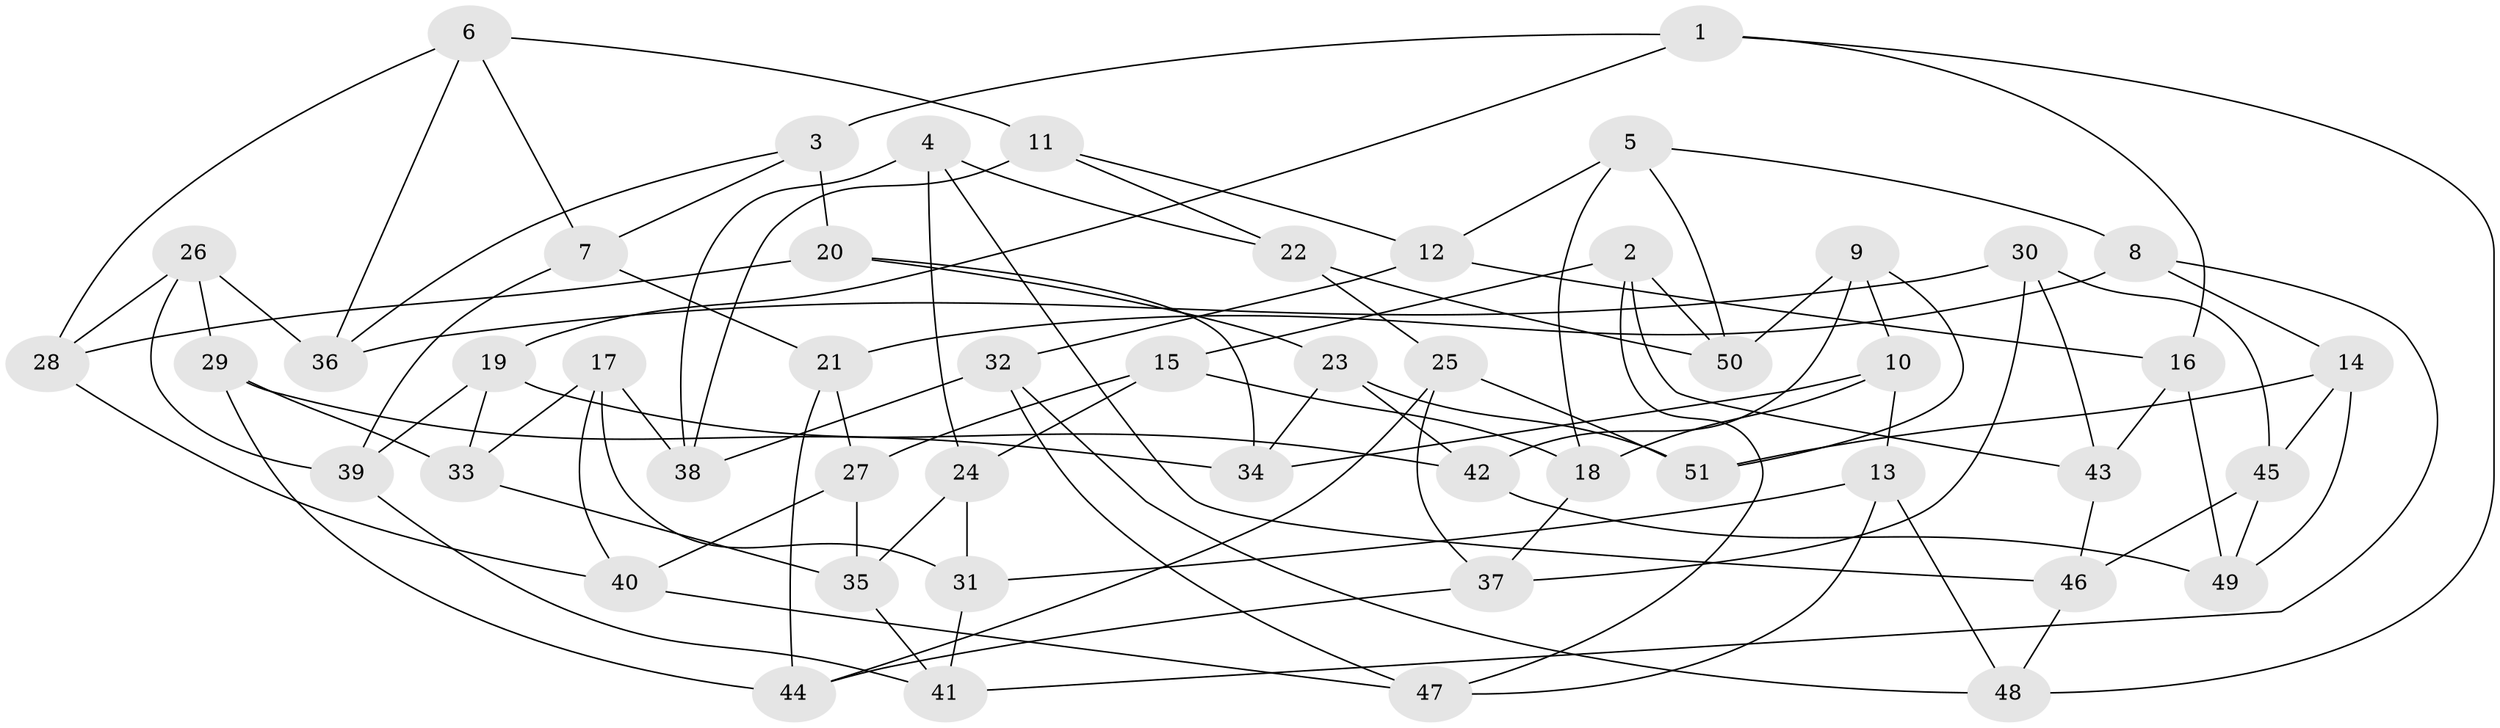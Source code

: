 // Generated by graph-tools (version 1.1) at 2025/11/02/27/25 16:11:49]
// undirected, 51 vertices, 102 edges
graph export_dot {
graph [start="1"]
  node [color=gray90,style=filled];
  1;
  2;
  3;
  4;
  5;
  6;
  7;
  8;
  9;
  10;
  11;
  12;
  13;
  14;
  15;
  16;
  17;
  18;
  19;
  20;
  21;
  22;
  23;
  24;
  25;
  26;
  27;
  28;
  29;
  30;
  31;
  32;
  33;
  34;
  35;
  36;
  37;
  38;
  39;
  40;
  41;
  42;
  43;
  44;
  45;
  46;
  47;
  48;
  49;
  50;
  51;
  1 -- 16;
  1 -- 48;
  1 -- 19;
  1 -- 3;
  2 -- 47;
  2 -- 43;
  2 -- 15;
  2 -- 50;
  3 -- 7;
  3 -- 36;
  3 -- 20;
  4 -- 22;
  4 -- 46;
  4 -- 24;
  4 -- 38;
  5 -- 50;
  5 -- 8;
  5 -- 18;
  5 -- 12;
  6 -- 36;
  6 -- 28;
  6 -- 7;
  6 -- 11;
  7 -- 21;
  7 -- 39;
  8 -- 21;
  8 -- 14;
  8 -- 41;
  9 -- 50;
  9 -- 42;
  9 -- 10;
  9 -- 51;
  10 -- 34;
  10 -- 13;
  10 -- 18;
  11 -- 38;
  11 -- 22;
  11 -- 12;
  12 -- 32;
  12 -- 16;
  13 -- 48;
  13 -- 31;
  13 -- 47;
  14 -- 49;
  14 -- 51;
  14 -- 45;
  15 -- 27;
  15 -- 24;
  15 -- 18;
  16 -- 43;
  16 -- 49;
  17 -- 40;
  17 -- 33;
  17 -- 31;
  17 -- 38;
  18 -- 37;
  19 -- 42;
  19 -- 33;
  19 -- 39;
  20 -- 34;
  20 -- 23;
  20 -- 28;
  21 -- 27;
  21 -- 44;
  22 -- 25;
  22 -- 50;
  23 -- 42;
  23 -- 34;
  23 -- 51;
  24 -- 31;
  24 -- 35;
  25 -- 51;
  25 -- 44;
  25 -- 37;
  26 -- 29;
  26 -- 28;
  26 -- 39;
  26 -- 36;
  27 -- 35;
  27 -- 40;
  28 -- 40;
  29 -- 33;
  29 -- 34;
  29 -- 44;
  30 -- 45;
  30 -- 37;
  30 -- 36;
  30 -- 43;
  31 -- 41;
  32 -- 38;
  32 -- 48;
  32 -- 47;
  33 -- 35;
  35 -- 41;
  37 -- 44;
  39 -- 41;
  40 -- 47;
  42 -- 49;
  43 -- 46;
  45 -- 49;
  45 -- 46;
  46 -- 48;
}
